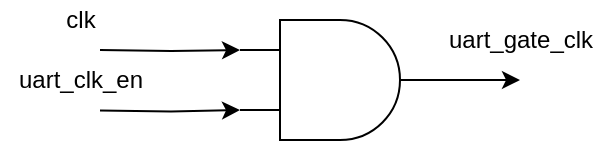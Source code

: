 <mxfile version="13.9.9" type="device"><diagram id="1snbjIuf1OBTlECczj0k" name="第 1 页"><mxGraphModel dx="905" dy="672" grid="1" gridSize="10" guides="1" tooltips="1" connect="1" arrows="1" fold="1" page="1" pageScale="1" pageWidth="827" pageHeight="1169" math="0" shadow="0"><root><mxCell id="0"/><mxCell id="1" parent="0"/><mxCell id="kl0snAIVhK1-Folk6Zah-2" style="edgeStyle=orthogonalEdgeStyle;rounded=0;orthogonalLoop=1;jettySize=auto;html=1;exitX=1;exitY=0.5;exitDx=0;exitDy=0;exitPerimeter=0;" edge="1" parent="1" source="kl0snAIVhK1-Folk6Zah-1"><mxGeometry relative="1" as="geometry"><mxPoint x="490" y="290" as="targetPoint"/></mxGeometry></mxCell><mxCell id="kl0snAIVhK1-Folk6Zah-3" style="edgeStyle=orthogonalEdgeStyle;rounded=0;orthogonalLoop=1;jettySize=auto;html=1;exitX=0;exitY=0.25;exitDx=0;exitDy=0;exitPerimeter=0;entryX=0;entryY=0.25;entryDx=0;entryDy=0;entryPerimeter=0;" edge="1" parent="1" target="kl0snAIVhK1-Folk6Zah-1"><mxGeometry relative="1" as="geometry"><mxPoint x="280" y="275" as="sourcePoint"/></mxGeometry></mxCell><mxCell id="kl0snAIVhK1-Folk6Zah-4" style="edgeStyle=orthogonalEdgeStyle;rounded=0;orthogonalLoop=1;jettySize=auto;html=1;exitX=0;exitY=0.75;exitDx=0;exitDy=0;exitPerimeter=0;entryX=0;entryY=0.75;entryDx=0;entryDy=0;entryPerimeter=0;" edge="1" parent="1" target="kl0snAIVhK1-Folk6Zah-1"><mxGeometry relative="1" as="geometry"><mxPoint x="280" y="305.286" as="sourcePoint"/></mxGeometry></mxCell><mxCell id="kl0snAIVhK1-Folk6Zah-1" value="" style="verticalLabelPosition=bottom;shadow=0;dashed=0;align=center;html=1;verticalAlign=top;shape=mxgraph.electrical.logic_gates.logic_gate;operation=and;" vertex="1" parent="1"><mxGeometry x="350" y="260" width="100" height="60" as="geometry"/></mxCell><mxCell id="kl0snAIVhK1-Folk6Zah-5" value="clk" style="text;html=1;align=center;verticalAlign=middle;resizable=0;points=[];autosize=1;" vertex="1" parent="1"><mxGeometry x="255" y="250" width="30" height="20" as="geometry"/></mxCell><mxCell id="kl0snAIVhK1-Folk6Zah-6" value="uart_clk_en" style="text;html=1;align=center;verticalAlign=middle;resizable=0;points=[];autosize=1;" vertex="1" parent="1"><mxGeometry x="230" y="280" width="80" height="20" as="geometry"/></mxCell><mxCell id="kl0snAIVhK1-Folk6Zah-7" value="uart_gate_clk" style="text;html=1;align=center;verticalAlign=middle;resizable=0;points=[];autosize=1;" vertex="1" parent="1"><mxGeometry x="445" y="260" width="90" height="20" as="geometry"/></mxCell></root></mxGraphModel></diagram></mxfile>